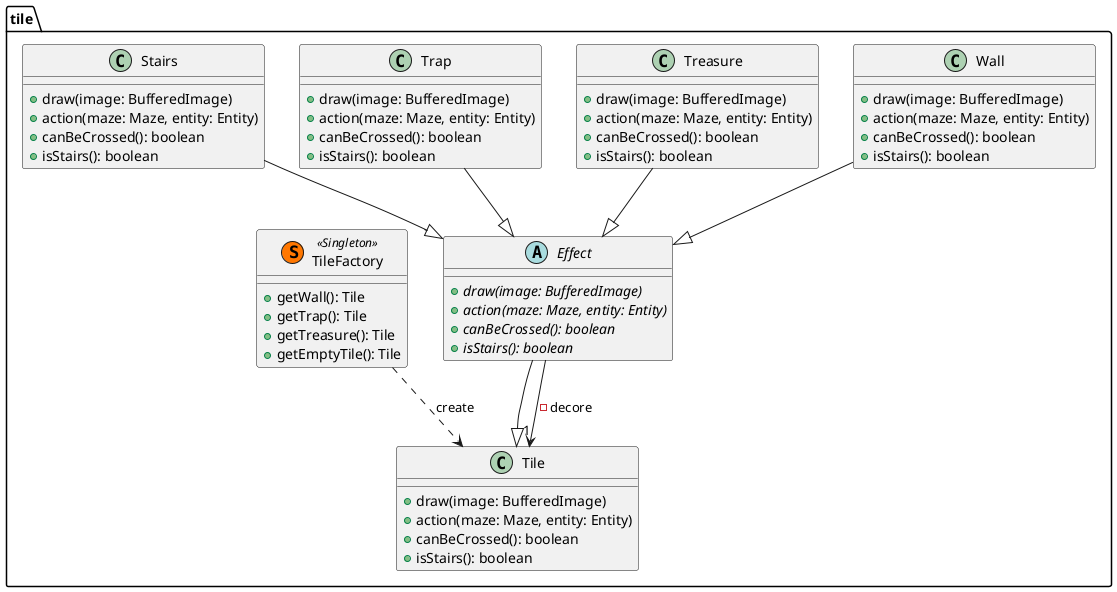 @startuml
package tile{

    class Tile{
        + draw(image: BufferedImage)
        + action(maze: Maze, entity: Entity)
        + canBeCrossed(): boolean
        + isStairs(): boolean
    }

    class Wall{
        + draw(image: BufferedImage)
        + action(maze: Maze, entity: Entity)
        + canBeCrossed(): boolean
        + isStairs(): boolean
    }

    class Treasure{
        + draw(image: BufferedImage)
        + action(maze: Maze, entity: Entity)
        + canBeCrossed(): boolean
        + isStairs(): boolean
    }

    class Trap{
        + draw(image: BufferedImage)
        + action(maze: Maze, entity: Entity)
        + canBeCrossed(): boolean
        + isStairs(): boolean
    }

    abstract Effect{
        + {abstract} draw(image: BufferedImage)
        + {abstract} action(maze: Maze, entity: Entity)
        + {abstract} canBeCrossed(): boolean
        + {abstract} isStairs(): boolean
    }

    class Stairs{
        + draw(image: BufferedImage)
        + action(maze: Maze, entity: Entity)
        + canBeCrossed(): boolean
        + isStairs(): boolean
    }

    class TileFactory << (S,#FF7700) Singleton >>{
        + getWall(): Tile
        + getTrap(): Tile
        + getTreasure(): Tile
        + getEmptyTile(): Tile
    }

}

Wall --|> Effect
Effect --|> Tile
Effect --> "1" Tile : -decore
Trap --|> Effect
Treasure --|> Effect
Stairs --|> Effect

TileFactory ..> Tile : create

@enduml
